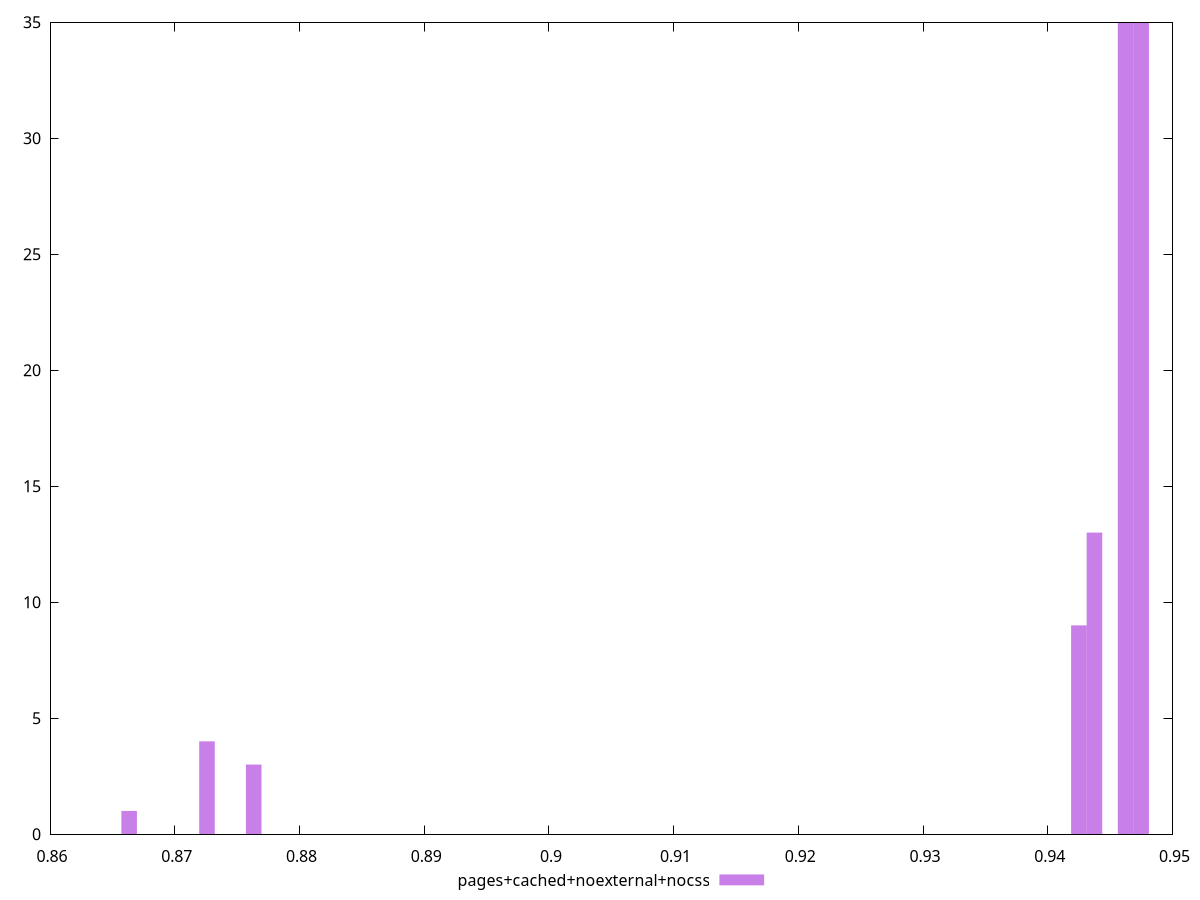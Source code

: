 $_pagesCachedNoexternalNocss <<EOF
0.947487552093615 35
0.9437425420062885 13
0.942494205310513 9
0.9462392153978395 35
0.8763323604344108 3
0.8725873503470842 4
0.8663456668682066 1
EOF
set key outside below
set terminal pngcairo
set output "report_00006_2020-11-02T20-21-41.718Z/performance_score/pages+cached+noexternal+nocss//hist.png"
set yrange [0:35]
set boxwidth 0.0012483366957755139
set style fill transparent solid 0.5 noborder
plot $_pagesCachedNoexternalNocss title "pages+cached+noexternal+nocss" with boxes ,
